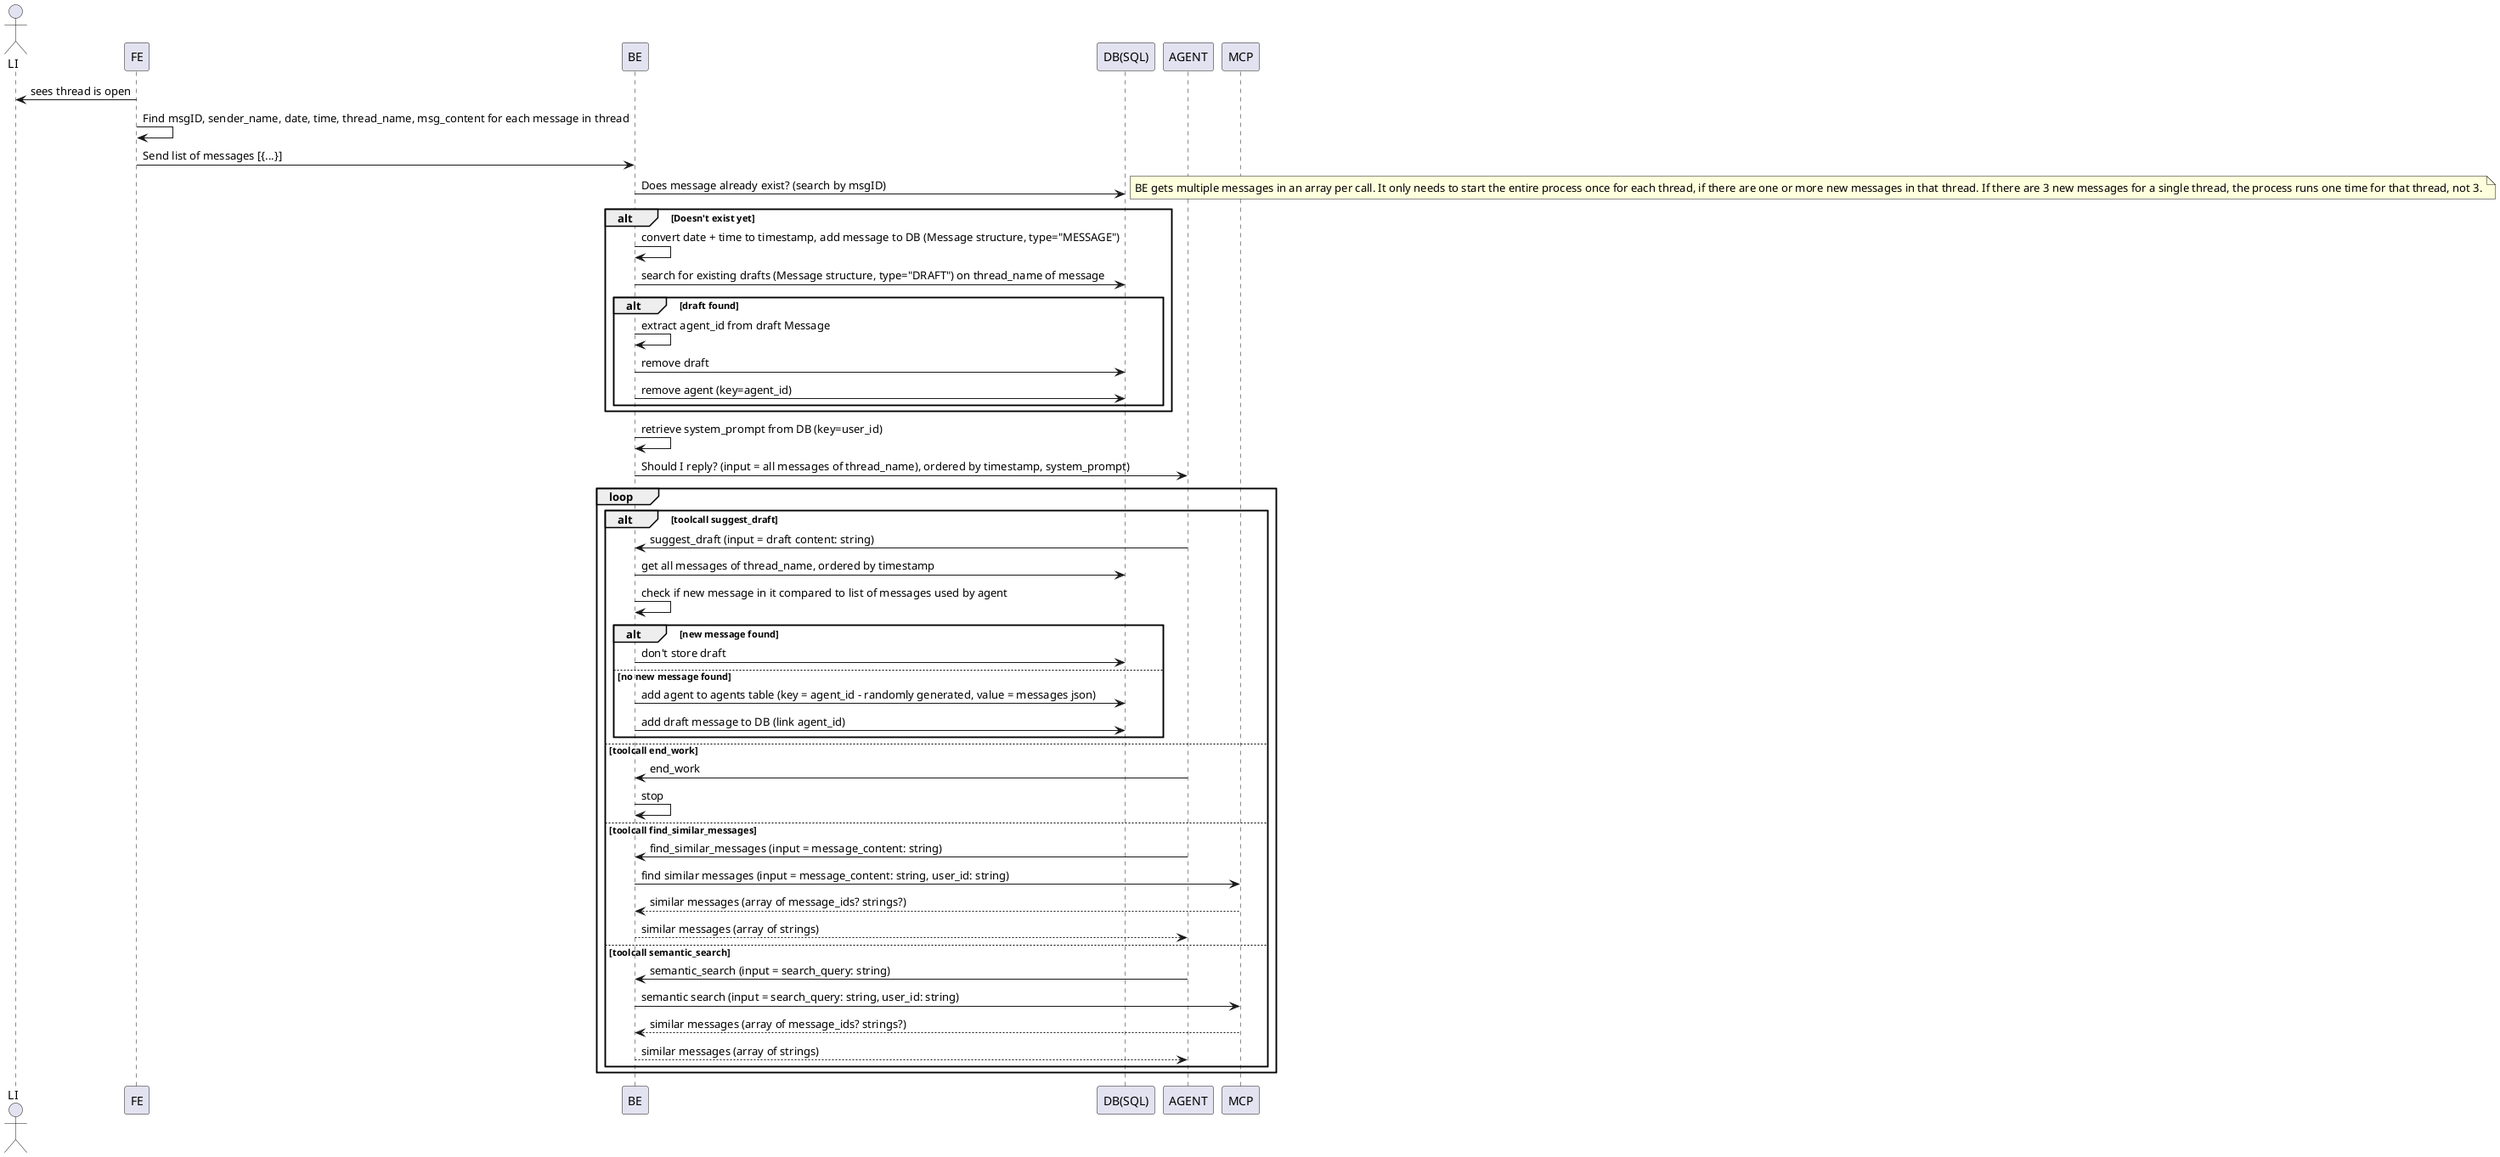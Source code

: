 @startuml
' Sequence diagram for loading messages
actor LI
participant FE
participant BE
participant DB as "DB(SQL)"
participant AGENT
participant MCP

LI <- FE: sees thread is open
FE -> FE: Find msgID, sender_name, date, time, thread_name, msg_content for each message in thread
FE -> BE: Send list of messages [{...}]
BE -> DB: Does message already exist? (search by msgID)
note right: BE gets multiple messages in an array per call. It only needs to start the entire process once for each thread, if there are one or more new messages in that thread. If there are 3 new messages for a single thread, the process runs one time for that thread, not 3.
alt Doesn't exist yet
    BE -> BE: convert date + time to timestamp, add message to DB (Message structure, type="MESSAGE")
    BE -> DB: search for existing drafts (Message structure, type="DRAFT") on thread_name of message
    alt draft found
        BE -> BE: extract agent_id from draft Message
        BE -> DB: remove draft
        BE -> DB: remove agent (key=agent_id)
    end
end
BE -> BE: retrieve system_prompt from DB (key=user_id)
BE -> AGENT: Should I reply? (input = all messages of thread_name), ordered by timestamp, system_prompt)
loop 
    alt toolcall suggest_draft
        AGENT -> BE: suggest_draft (input = draft content: string)
        BE -> DB: get all messages of thread_name, ordered by timestamp
        BE -> BE: check if new message in it compared to list of messages used by agent
        alt new message found
            BE -> DB: don't store draft
        else no new message found
            BE -> DB: add agent to agents table (key = agent_id - randomly generated, value = messages json)
            BE -> DB: add draft message to DB (link agent_id)
        end
    else toolcall end_work
        AGENT -> BE: end_work
        BE -> BE: stop
    else toolcall find_similar_messages
        AGENT -> BE: find_similar_messages (input = message_content: string)
        BE -> MCP: find similar messages (input = message_content: string, user_id: string)
        MCP --> BE: similar messages (array of message_ids? strings?)
        BE --> AGENT: similar messages (array of strings)
    else toolcall semantic_search
        AGENT -> BE: semantic_search (input = search_query: string)
        BE -> MCP: semantic search (input = search_query: string, user_id: string)
        MCP --> BE: similar messages (array of message_ids? strings?)
        BE --> AGENT: similar messages (array of strings)
    end
end
@enduml
